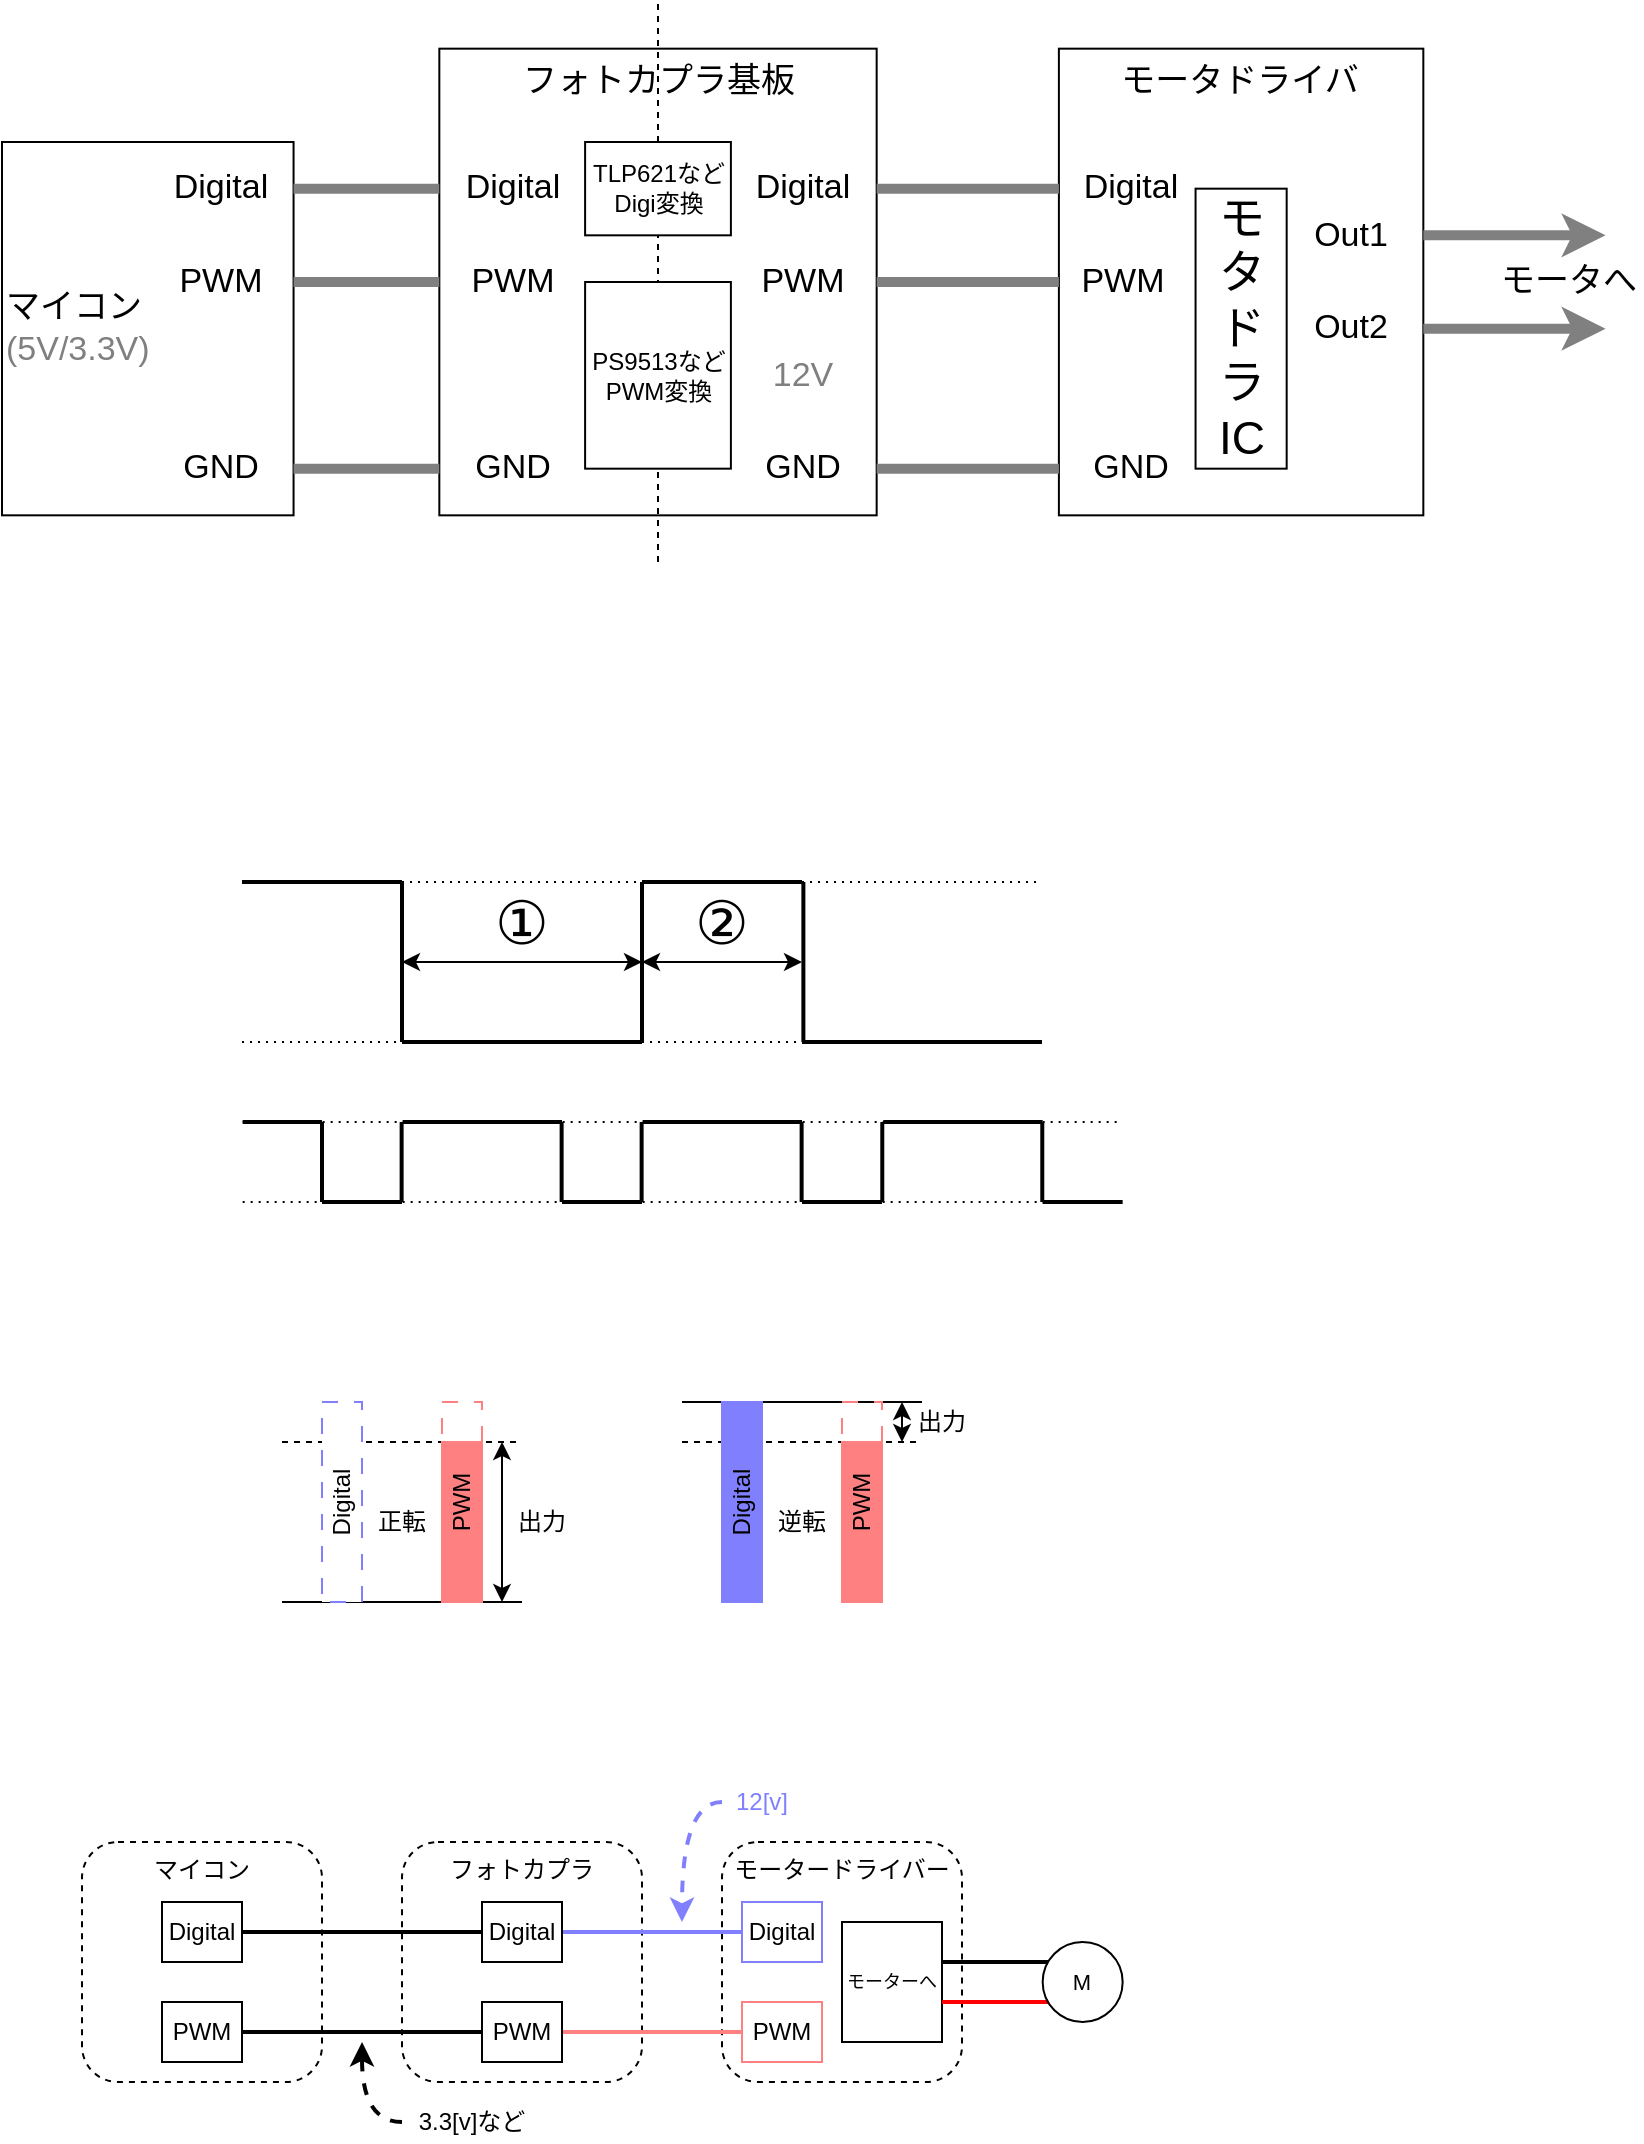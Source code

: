 <mxfile version="26.0.16">
  <diagram name="ページ1" id="sTmpIClQBK5Ccna4ji2d">
    <mxGraphModel dx="478" dy="279" grid="1" gridSize="10" guides="1" tooltips="1" connect="1" arrows="1" fold="1" page="1" pageScale="1" pageWidth="827" pageHeight="1169" math="0" shadow="0">
      <root>
        <mxCell id="0" />
        <mxCell id="1" parent="0" />
        <mxCell id="eF_wNwlVTeieuX5Sr_Mz-48" value="モータードライバー" style="rounded=1;whiteSpace=wrap;html=1;labelPosition=center;verticalLabelPosition=middle;align=center;verticalAlign=top;dashed=1;" vertex="1" parent="1">
          <mxGeometry x="360" y="920" width="120" height="120" as="geometry" />
        </mxCell>
        <mxCell id="eF_wNwlVTeieuX5Sr_Mz-41" value="フォトカプラ" style="rounded=1;whiteSpace=wrap;html=1;labelPosition=center;verticalLabelPosition=middle;align=center;verticalAlign=top;dashed=1;" vertex="1" parent="1">
          <mxGeometry x="200" y="920" width="120" height="120" as="geometry" />
        </mxCell>
        <mxCell id="eF_wNwlVTeieuX5Sr_Mz-36" value="マイコン" style="rounded=1;whiteSpace=wrap;html=1;labelPosition=center;verticalLabelPosition=middle;align=center;verticalAlign=top;dashed=1;" vertex="1" parent="1">
          <mxGeometry x="40" y="920" width="120" height="120" as="geometry" />
        </mxCell>
        <mxCell id="tixOib214v82ENtcrF6C-20" value="" style="endArrow=none;dashed=1;html=1;rounded=0;" parent="1" edge="1">
          <mxGeometry width="50" height="50" relative="1" as="geometry">
            <mxPoint x="340" y="720" as="sourcePoint" />
            <mxPoint x="460" y="720" as="targetPoint" />
          </mxGeometry>
        </mxCell>
        <mxCell id="tixOib214v82ENtcrF6C-21" value="" style="endArrow=none;html=1;rounded=0;" parent="1" edge="1">
          <mxGeometry width="50" height="50" relative="1" as="geometry">
            <mxPoint x="340" y="700" as="sourcePoint" />
            <mxPoint x="460" y="700" as="targetPoint" />
          </mxGeometry>
        </mxCell>
        <mxCell id="XIwQoy5duqAspEs5v4Zn-64" value="" style="endArrow=none;dashed=1;html=1;dashPattern=1 3;strokeWidth=1;rounded=0;" parent="1" edge="1">
          <mxGeometry width="50" height="50" relative="1" as="geometry">
            <mxPoint x="120" y="520" as="sourcePoint" />
            <mxPoint x="520" y="520" as="targetPoint" />
          </mxGeometry>
        </mxCell>
        <mxCell id="XIwQoy5duqAspEs5v4Zn-63" value="" style="endArrow=none;dashed=1;html=1;dashPattern=1 3;strokeWidth=1;rounded=0;" parent="1" edge="1">
          <mxGeometry width="50" height="50" relative="1" as="geometry">
            <mxPoint x="120" y="440" as="sourcePoint" />
            <mxPoint x="520" y="440" as="targetPoint" />
          </mxGeometry>
        </mxCell>
        <mxCell id="XIwQoy5duqAspEs5v4Zn-5" value="フォトカプラ基板" style="rounded=0;whiteSpace=wrap;html=1;verticalAlign=top;fontSize=17;fontColor=#000000;" parent="1" vertex="1">
          <mxGeometry x="218.667" y="23.333" width="218.667" height="233.333" as="geometry" />
        </mxCell>
        <mxCell id="XIwQoy5duqAspEs5v4Zn-32" value="" style="endArrow=none;dashed=1;html=1;rounded=0;textOpacity=50;fontSize=12;" parent="1" edge="1">
          <mxGeometry width="50" height="50" relative="1" as="geometry">
            <mxPoint x="328" y="280" as="sourcePoint" />
            <mxPoint x="328" as="targetPoint" />
          </mxGeometry>
        </mxCell>
        <mxCell id="XIwQoy5duqAspEs5v4Zn-17" value="モータドライバ" style="rounded=0;whiteSpace=wrap;html=1;verticalAlign=top;fontSize=17;fontColor=#000000;" parent="1" vertex="1">
          <mxGeometry x="528.444" y="23.333" width="182.222" height="233.333" as="geometry" />
        </mxCell>
        <mxCell id="XIwQoy5duqAspEs5v4Zn-9" value="PWM" style="text;html=1;align=center;verticalAlign=middle;whiteSpace=wrap;rounded=0;fontSize=17;fontColor=#000000;" parent="1" vertex="1">
          <mxGeometry x="218.667" y="116.667" width="72.889" height="46.667" as="geometry" />
        </mxCell>
        <mxCell id="XIwQoy5duqAspEs5v4Zn-10" value="Digital" style="text;html=1;align=center;verticalAlign=middle;whiteSpace=wrap;rounded=0;fontSize=17;fontColor=#000000;" parent="1" vertex="1">
          <mxGeometry x="218.667" y="70" width="72.889" height="46.667" as="geometry" />
        </mxCell>
        <mxCell id="XIwQoy5duqAspEs5v4Zn-11" value="GND" style="text;html=1;align=center;verticalAlign=middle;whiteSpace=wrap;rounded=0;fontSize=17;fontColor=#000000;" parent="1" vertex="1">
          <mxGeometry x="218.667" y="210" width="72.889" height="46.667" as="geometry" />
        </mxCell>
        <mxCell id="XIwQoy5duqAspEs5v4Zn-12" value="PS9513など&lt;div&gt;PWM変換&lt;/div&gt;" style="rounded=0;whiteSpace=wrap;html=1;fontSize=12;fontColor=#000000;" parent="1" vertex="1">
          <mxGeometry x="291.556" y="140" width="72.889" height="93.333" as="geometry" />
        </mxCell>
        <mxCell id="XIwQoy5duqAspEs5v4Zn-13" value="TLP621など&lt;div&gt;Digi変換&lt;/div&gt;" style="rounded=0;whiteSpace=wrap;html=1;fontSize=12;fontColor=#000000;" parent="1" vertex="1">
          <mxGeometry x="291.556" y="70" width="72.889" height="46.667" as="geometry" />
        </mxCell>
        <mxCell id="XIwQoy5duqAspEs5v4Zn-14" value="PWM" style="text;html=1;align=center;verticalAlign=middle;whiteSpace=wrap;rounded=0;fontSize=17;fontColor=#000000;" parent="1" vertex="1">
          <mxGeometry x="364.444" y="116.667" width="72.889" height="46.667" as="geometry" />
        </mxCell>
        <mxCell id="XIwQoy5duqAspEs5v4Zn-15" value="Digital" style="text;html=1;align=center;verticalAlign=middle;whiteSpace=wrap;rounded=0;fontSize=17;fontColor=#000000;" parent="1" vertex="1">
          <mxGeometry x="364.444" y="70" width="72.889" height="46.667" as="geometry" />
        </mxCell>
        <mxCell id="XIwQoy5duqAspEs5v4Zn-16" value="GND" style="text;html=1;align=center;verticalAlign=middle;whiteSpace=wrap;rounded=0;fontSize=17;fontColor=#000000;" parent="1" vertex="1">
          <mxGeometry x="364.444" y="210" width="72.889" height="46.667" as="geometry" />
        </mxCell>
        <mxCell id="XIwQoy5duqAspEs5v4Zn-20" value="PWM" style="text;html=1;align=center;verticalAlign=middle;whiteSpace=wrap;rounded=0;fontSize=17;fontColor=#000000;" parent="1" vertex="1">
          <mxGeometry x="523.889" y="116.667" width="72.889" height="46.667" as="geometry" />
        </mxCell>
        <mxCell id="XIwQoy5duqAspEs5v4Zn-21" value="Digital" style="text;html=1;align=center;verticalAlign=middle;whiteSpace=wrap;rounded=0;fontSize=17;fontColor=#000000;" parent="1" vertex="1">
          <mxGeometry x="528.444" y="70" width="72.889" height="46.667" as="geometry" />
        </mxCell>
        <mxCell id="XIwQoy5duqAspEs5v4Zn-22" value="GND" style="text;html=1;align=center;verticalAlign=middle;whiteSpace=wrap;rounded=0;fontSize=17;fontColor=#000000;" parent="1" vertex="1">
          <mxGeometry x="528.444" y="210" width="72.889" height="46.667" as="geometry" />
        </mxCell>
        <mxCell id="XIwQoy5duqAspEs5v4Zn-24" value="Out1" style="text;html=1;align=center;verticalAlign=middle;whiteSpace=wrap;rounded=0;fontSize=17;fontColor=#000000;" parent="1" vertex="1">
          <mxGeometry x="637.778" y="93.333" width="72.889" height="46.667" as="geometry" />
        </mxCell>
        <mxCell id="XIwQoy5duqAspEs5v4Zn-25" value="Out2" style="text;html=1;align=center;verticalAlign=middle;whiteSpace=wrap;rounded=0;fontSize=17;fontColor=#000000;" parent="1" vertex="1">
          <mxGeometry x="637.778" y="140" width="72.889" height="46.667" as="geometry" />
        </mxCell>
        <mxCell id="XIwQoy5duqAspEs5v4Zn-1" value="マイコン&lt;div&gt;&lt;font style=&quot;color: rgb(128, 128, 128);&quot;&gt;(5V/3.3V)&lt;/font&gt;&lt;/div&gt;" style="whiteSpace=wrap;html=1;align=left;fontColor=#000000;fontSize=17;" parent="1" vertex="1">
          <mxGeometry y="70" width="145.778" height="186.667" as="geometry" />
        </mxCell>
        <mxCell id="XIwQoy5duqAspEs5v4Zn-2" value="PWM" style="text;html=1;align=center;verticalAlign=middle;whiteSpace=wrap;rounded=0;fontSize=17;fontColor=#000000;" parent="1" vertex="1">
          <mxGeometry x="72.889" y="116.667" width="72.889" height="46.667" as="geometry" />
        </mxCell>
        <mxCell id="XIwQoy5duqAspEs5v4Zn-3" value="Digital" style="text;html=1;align=center;verticalAlign=middle;whiteSpace=wrap;rounded=0;fontSize=17;fontColor=#000000;" parent="1" vertex="1">
          <mxGeometry x="72.889" y="70" width="72.889" height="46.667" as="geometry" />
        </mxCell>
        <mxCell id="XIwQoy5duqAspEs5v4Zn-4" value="GND" style="text;html=1;align=center;verticalAlign=middle;whiteSpace=wrap;rounded=0;fontSize=17;fontColor=#000000;" parent="1" vertex="1">
          <mxGeometry x="72.889" y="210" width="72.889" height="46.667" as="geometry" />
        </mxCell>
        <mxCell id="XIwQoy5duqAspEs5v4Zn-26" value="モタドラIC" style="rounded=0;whiteSpace=wrap;html=1;fontSize=23;textDirection=ltr;horizontal=1;fontColor=#000000;" parent="1" vertex="1">
          <mxGeometry x="596.778" y="93.333" width="45.556" height="140" as="geometry" />
        </mxCell>
        <mxCell id="XIwQoy5duqAspEs5v4Zn-28" value="" style="endArrow=none;html=1;rounded=1;entryX=0;entryY=0.5;entryDx=0;entryDy=0;exitX=1;exitY=0.5;exitDx=0;exitDy=0;fontSize=12;spacing=2;strokeWidth=5;strokeColor=#808080;curved=0;" parent="1" source="XIwQoy5duqAspEs5v4Zn-3" target="XIwQoy5duqAspEs5v4Zn-10" edge="1">
          <mxGeometry width="50" height="50" relative="1" as="geometry">
            <mxPoint x="382.667" y="186.667" as="sourcePoint" />
            <mxPoint x="473.778" y="70" as="targetPoint" />
          </mxGeometry>
        </mxCell>
        <mxCell id="XIwQoy5duqAspEs5v4Zn-29" value="" style="endArrow=none;html=1;rounded=1;entryX=0;entryY=0.5;entryDx=0;entryDy=0;exitX=1;exitY=0.5;exitDx=0;exitDy=0;fontSize=12;spacing=2;strokeWidth=5;strokeColor=#808080;curved=0;" parent="1" source="XIwQoy5duqAspEs5v4Zn-2" target="XIwQoy5duqAspEs5v4Zn-9" edge="1">
          <mxGeometry width="50" height="50" relative="1" as="geometry">
            <mxPoint x="164" y="116.667" as="sourcePoint" />
            <mxPoint x="236.889" y="116.667" as="targetPoint" />
          </mxGeometry>
        </mxCell>
        <mxCell id="XIwQoy5duqAspEs5v4Zn-30" value="" style="endArrow=none;html=1;rounded=1;entryX=0;entryY=0.5;entryDx=0;entryDy=0;exitX=1;exitY=0.5;exitDx=0;exitDy=0;fontSize=12;spacing=2;strokeWidth=5;strokeColor=#808080;curved=0;" parent="1" source="XIwQoy5duqAspEs5v4Zn-4" target="XIwQoy5duqAspEs5v4Zn-11" edge="1">
          <mxGeometry width="50" height="50" relative="1" as="geometry">
            <mxPoint x="127.556" y="326.667" as="sourcePoint" />
            <mxPoint x="200.444" y="326.667" as="targetPoint" />
          </mxGeometry>
        </mxCell>
        <mxCell id="XIwQoy5duqAspEs5v4Zn-34" value="12V" style="text;html=1;align=center;verticalAlign=middle;whiteSpace=wrap;rounded=0;fontSize=17;fontColor=#808080;" parent="1" vertex="1">
          <mxGeometry x="364.444" y="163.333" width="72.889" height="46.667" as="geometry" />
        </mxCell>
        <mxCell id="XIwQoy5duqAspEs5v4Zn-35" value="" style="endArrow=none;html=1;rounded=1;exitX=1;exitY=0.5;exitDx=0;exitDy=0;fontSize=12;spacing=2;strokeWidth=5;strokeColor=#808080;curved=0;" parent="1" source="XIwQoy5duqAspEs5v4Zn-15" target="XIwQoy5duqAspEs5v4Zn-21" edge="1">
          <mxGeometry width="50" height="50" relative="1" as="geometry">
            <mxPoint x="389.956" y="373.333" as="sourcePoint" />
            <mxPoint x="473.778" as="targetPoint" />
          </mxGeometry>
        </mxCell>
        <mxCell id="XIwQoy5duqAspEs5v4Zn-36" value="" style="endArrow=none;html=1;rounded=1;entryX=0;entryY=0.5;entryDx=0;entryDy=0;exitX=1;exitY=0.5;exitDx=0;exitDy=0;fontSize=12;spacing=2;strokeWidth=5;strokeColor=#808080;curved=0;" parent="1" source="XIwQoy5duqAspEs5v4Zn-14" target="XIwQoy5duqAspEs5v4Zn-17" edge="1">
          <mxGeometry width="50" height="50" relative="1" as="geometry">
            <mxPoint x="389.956" y="350" as="sourcePoint" />
            <mxPoint x="462.844" y="350" as="targetPoint" />
          </mxGeometry>
        </mxCell>
        <mxCell id="XIwQoy5duqAspEs5v4Zn-37" value="" style="endArrow=none;html=1;rounded=1;entryX=0;entryY=0.5;entryDx=0;entryDy=0;exitX=1;exitY=0.5;exitDx=0;exitDy=0;fontSize=12;spacing=2;strokeWidth=5;strokeColor=#808080;curved=0;" parent="1" source="XIwQoy5duqAspEs5v4Zn-16" target="XIwQoy5duqAspEs5v4Zn-22" edge="1">
          <mxGeometry width="50" height="50" relative="1" as="geometry">
            <mxPoint x="426.4" y="303.333" as="sourcePoint" />
            <mxPoint x="499.289" y="303.333" as="targetPoint" />
          </mxGeometry>
        </mxCell>
        <mxCell id="XIwQoy5duqAspEs5v4Zn-43" value="" style="endArrow=classic;html=1;rounded=1;exitX=1;exitY=0.5;exitDx=0;exitDy=0;fontSize=12;spacing=2;strokeWidth=5;strokeColor=#808080;curved=0;" parent="1" source="XIwQoy5duqAspEs5v4Zn-24" edge="1">
          <mxGeometry width="50" height="50" relative="1" as="geometry">
            <mxPoint x="765.333" y="186.667" as="sourcePoint" />
            <mxPoint x="801.778" y="116.667" as="targetPoint" />
          </mxGeometry>
        </mxCell>
        <mxCell id="XIwQoy5duqAspEs5v4Zn-44" value="" style="endArrow=classic;html=1;rounded=1;exitX=1;exitY=0.5;exitDx=0;exitDy=0;fontSize=12;spacing=2;strokeWidth=5;strokeColor=#808080;curved=0;" parent="1" source="XIwQoy5duqAspEs5v4Zn-25" edge="1">
          <mxGeometry width="50" height="50" relative="1" as="geometry">
            <mxPoint x="747.111" y="140" as="sourcePoint" />
            <mxPoint x="801.778" y="163.333" as="targetPoint" />
          </mxGeometry>
        </mxCell>
        <mxCell id="XIwQoy5duqAspEs5v4Zn-45" value="モータへ" style="text;html=1;align=center;verticalAlign=middle;whiteSpace=wrap;rounded=0;fontSize=17;" parent="1" vertex="1">
          <mxGeometry x="747.111" y="116.667" width="72.889" height="46.667" as="geometry" />
        </mxCell>
        <mxCell id="XIwQoy5duqAspEs5v4Zn-47" value="" style="endArrow=none;html=1;rounded=0;strokeWidth=2;" parent="1" edge="1">
          <mxGeometry width="50" height="50" relative="1" as="geometry">
            <mxPoint x="120" y="440" as="sourcePoint" />
            <mxPoint x="200" y="440" as="targetPoint" />
          </mxGeometry>
        </mxCell>
        <mxCell id="XIwQoy5duqAspEs5v4Zn-48" value="" style="endArrow=none;html=1;rounded=0;strokeWidth=2;" parent="1" edge="1">
          <mxGeometry width="50" height="50" relative="1" as="geometry">
            <mxPoint x="200" y="520" as="sourcePoint" />
            <mxPoint x="320" y="520" as="targetPoint" />
          </mxGeometry>
        </mxCell>
        <mxCell id="XIwQoy5duqAspEs5v4Zn-49" value="" style="endArrow=none;html=1;rounded=0;strokeWidth=2;" parent="1" edge="1">
          <mxGeometry width="50" height="50" relative="1" as="geometry">
            <mxPoint x="200" y="520" as="sourcePoint" />
            <mxPoint x="200" y="440" as="targetPoint" />
          </mxGeometry>
        </mxCell>
        <mxCell id="XIwQoy5duqAspEs5v4Zn-55" value="" style="endArrow=none;html=1;rounded=0;strokeWidth=2;" parent="1" edge="1">
          <mxGeometry width="50" height="50" relative="1" as="geometry">
            <mxPoint x="320" y="520" as="sourcePoint" />
            <mxPoint x="320" y="440" as="targetPoint" />
          </mxGeometry>
        </mxCell>
        <mxCell id="XIwQoy5duqAspEs5v4Zn-56" value="" style="endArrow=none;html=1;rounded=0;strokeWidth=2;" parent="1" edge="1">
          <mxGeometry width="50" height="50" relative="1" as="geometry">
            <mxPoint x="320" y="440" as="sourcePoint" />
            <mxPoint x="400" y="440" as="targetPoint" />
          </mxGeometry>
        </mxCell>
        <mxCell id="XIwQoy5duqAspEs5v4Zn-57" value="" style="endArrow=none;html=1;rounded=0;strokeWidth=2;" parent="1" edge="1">
          <mxGeometry width="50" height="50" relative="1" as="geometry">
            <mxPoint x="400.69" y="520" as="sourcePoint" />
            <mxPoint x="400.69" y="440" as="targetPoint" />
          </mxGeometry>
        </mxCell>
        <mxCell id="XIwQoy5duqAspEs5v4Zn-58" value="" style="endArrow=none;html=1;rounded=0;strokeWidth=2;" parent="1" edge="1">
          <mxGeometry width="50" height="50" relative="1" as="geometry">
            <mxPoint x="400" y="520" as="sourcePoint" />
            <mxPoint x="520" y="520" as="targetPoint" />
          </mxGeometry>
        </mxCell>
        <mxCell id="XIwQoy5duqAspEs5v4Zn-59" value="" style="endArrow=classic;startArrow=classic;html=1;rounded=0;" parent="1" edge="1">
          <mxGeometry width="50" height="50" relative="1" as="geometry">
            <mxPoint x="200" y="480" as="sourcePoint" />
            <mxPoint x="320" y="480" as="targetPoint" />
          </mxGeometry>
        </mxCell>
        <mxCell id="XIwQoy5duqAspEs5v4Zn-60" value="" style="endArrow=classic;startArrow=classic;html=1;rounded=0;" parent="1" edge="1">
          <mxGeometry width="50" height="50" relative="1" as="geometry">
            <mxPoint x="320" y="480" as="sourcePoint" />
            <mxPoint x="400" y="480" as="targetPoint" />
          </mxGeometry>
        </mxCell>
        <mxCell id="XIwQoy5duqAspEs5v4Zn-61" value="①" style="text;html=1;align=center;verticalAlign=middle;whiteSpace=wrap;rounded=0;fontSize=30;" parent="1" vertex="1">
          <mxGeometry x="240" y="440" width="40" height="40" as="geometry" />
        </mxCell>
        <mxCell id="XIwQoy5duqAspEs5v4Zn-62" value="②" style="text;html=1;align=center;verticalAlign=middle;whiteSpace=wrap;rounded=0;fontSize=30;" parent="1" vertex="1">
          <mxGeometry x="340" y="440" width="40" height="40" as="geometry" />
        </mxCell>
        <mxCell id="tixOib214v82ENtcrF6C-17" value="Digital" style="rounded=0;whiteSpace=wrap;html=1;strokeColor=#8080FF;fillColor=#8080FF;horizontal=0;verticalAlign=middle;" parent="1" vertex="1">
          <mxGeometry x="360" y="700" width="20" height="100" as="geometry" />
        </mxCell>
        <mxCell id="tixOib214v82ENtcrF6C-18" value="PWM" style="rounded=0;whiteSpace=wrap;html=1;strokeColor=#FF8080;fillColor=light-dark(#ff8080, #ededed);horizontal=0;direction=east;fontColor=none;noLabel=1;" parent="1" vertex="1">
          <mxGeometry x="420" y="720" width="20" height="80" as="geometry" />
        </mxCell>
        <mxCell id="tixOib214v82ENtcrF6C-19" value="PWM" style="rounded=0;whiteSpace=wrap;html=1;strokeColor=#FF8080;fillColor=none;horizontal=0;direction=east;dashed=1;dashPattern=8 8;" parent="1" vertex="1">
          <mxGeometry x="420" y="700" width="20" height="100" as="geometry" />
        </mxCell>
        <mxCell id="tixOib214v82ENtcrF6C-22" value="" style="endArrow=classic;startArrow=classic;html=1;rounded=0;" parent="1" edge="1">
          <mxGeometry width="50" height="50" relative="1" as="geometry">
            <mxPoint x="450" y="720" as="sourcePoint" />
            <mxPoint x="450" y="700" as="targetPoint" />
          </mxGeometry>
        </mxCell>
        <mxCell id="tixOib214v82ENtcrF6C-23" value="逆転" style="text;html=1;align=center;verticalAlign=middle;whiteSpace=wrap;rounded=0;" parent="1" vertex="1">
          <mxGeometry x="380" y="750" width="40" height="20" as="geometry" />
        </mxCell>
        <mxCell id="tixOib214v82ENtcrF6C-24" value="出力" style="text;html=1;align=center;verticalAlign=middle;whiteSpace=wrap;rounded=0;" parent="1" vertex="1">
          <mxGeometry x="450" y="700" width="40" height="20" as="geometry" />
        </mxCell>
        <mxCell id="tixOib214v82ENtcrF6C-11" value="" style="endArrow=none;html=1;rounded=0;" parent="1" edge="1">
          <mxGeometry width="50" height="50" relative="1" as="geometry">
            <mxPoint x="140" y="800" as="sourcePoint" />
            <mxPoint x="260" y="800" as="targetPoint" />
          </mxGeometry>
        </mxCell>
        <mxCell id="tixOib214v82ENtcrF6C-10" value="" style="endArrow=none;dashed=1;html=1;rounded=0;" parent="1" edge="1">
          <mxGeometry width="50" height="50" relative="1" as="geometry">
            <mxPoint x="140" y="720" as="sourcePoint" />
            <mxPoint x="260" y="720" as="targetPoint" />
          </mxGeometry>
        </mxCell>
        <mxCell id="tixOib214v82ENtcrF6C-1" value="Digital" style="rounded=0;whiteSpace=wrap;html=1;strokeColor=#8080FF;fillColor=default;horizontal=0;verticalAlign=middle;dashed=1;dashPattern=8 8;" parent="1" vertex="1">
          <mxGeometry x="160" y="700" width="20" height="100" as="geometry" />
        </mxCell>
        <mxCell id="tixOib214v82ENtcrF6C-2" value="PWM" style="rounded=0;whiteSpace=wrap;html=1;strokeColor=#FF8080;fillColor=light-dark(#ff8080, #ededed);horizontal=0;direction=east;fontColor=none;noLabel=1;" parent="1" vertex="1">
          <mxGeometry x="220" y="720" width="20" height="80" as="geometry" />
        </mxCell>
        <mxCell id="tixOib214v82ENtcrF6C-3" value="PWM" style="rounded=0;whiteSpace=wrap;html=1;strokeColor=#FF8080;fillColor=none;horizontal=0;direction=east;dashed=1;dashPattern=8 8;" parent="1" vertex="1">
          <mxGeometry x="220" y="700" width="20" height="100" as="geometry" />
        </mxCell>
        <mxCell id="tixOib214v82ENtcrF6C-12" value="" style="endArrow=classic;startArrow=classic;html=1;rounded=0;" parent="1" edge="1">
          <mxGeometry width="50" height="50" relative="1" as="geometry">
            <mxPoint x="250" y="800" as="sourcePoint" />
            <mxPoint x="250" y="720" as="targetPoint" />
          </mxGeometry>
        </mxCell>
        <mxCell id="tixOib214v82ENtcrF6C-13" value="正転" style="text;html=1;align=center;verticalAlign=middle;whiteSpace=wrap;rounded=0;" parent="1" vertex="1">
          <mxGeometry x="180" y="750" width="40" height="20" as="geometry" />
        </mxCell>
        <mxCell id="tixOib214v82ENtcrF6C-14" value="出力" style="text;html=1;align=center;verticalAlign=middle;whiteSpace=wrap;rounded=0;" parent="1" vertex="1">
          <mxGeometry x="250" y="750" width="40" height="20" as="geometry" />
        </mxCell>
        <mxCell id="eF_wNwlVTeieuX5Sr_Mz-46" style="edgeStyle=orthogonalEdgeStyle;shape=connector;rounded=0;orthogonalLoop=1;jettySize=auto;html=1;exitX=1;exitY=0.5;exitDx=0;exitDy=0;strokeColor=#000000;strokeWidth=2;align=center;verticalAlign=middle;fontFamily=Helvetica;fontSize=11;fontColor=default;labelBackgroundColor=default;startFill=0;endArrow=none;" edge="1" parent="1" source="eF_wNwlVTeieuX5Sr_Mz-37" target="eF_wNwlVTeieuX5Sr_Mz-42">
          <mxGeometry relative="1" as="geometry" />
        </mxCell>
        <mxCell id="eF_wNwlVTeieuX5Sr_Mz-37" value="Digital" style="rounded=0;whiteSpace=wrap;html=1;" vertex="1" parent="1">
          <mxGeometry x="80" y="950" width="40" height="30" as="geometry" />
        </mxCell>
        <mxCell id="eF_wNwlVTeieuX5Sr_Mz-45" style="edgeStyle=orthogonalEdgeStyle;rounded=0;orthogonalLoop=1;jettySize=auto;html=1;exitX=1;exitY=0.5;exitDx=0;exitDy=0;endArrow=none;startFill=0;strokeWidth=2;strokeColor=#000000;" edge="1" parent="1" source="eF_wNwlVTeieuX5Sr_Mz-38" target="eF_wNwlVTeieuX5Sr_Mz-43">
          <mxGeometry relative="1" as="geometry" />
        </mxCell>
        <mxCell id="eF_wNwlVTeieuX5Sr_Mz-38" value="PWM" style="rounded=0;whiteSpace=wrap;html=1;" vertex="1" parent="1">
          <mxGeometry x="80" y="1000" width="40" height="30" as="geometry" />
        </mxCell>
        <mxCell id="eF_wNwlVTeieuX5Sr_Mz-51" style="edgeStyle=orthogonalEdgeStyle;shape=connector;rounded=0;orthogonalLoop=1;jettySize=auto;html=1;exitX=1;exitY=0.5;exitDx=0;exitDy=0;strokeColor=#8080FF;strokeWidth=2;align=center;verticalAlign=middle;fontFamily=Helvetica;fontSize=11;fontColor=default;labelBackgroundColor=default;startFill=0;endArrow=none;" edge="1" parent="1" source="eF_wNwlVTeieuX5Sr_Mz-42" target="eF_wNwlVTeieuX5Sr_Mz-49">
          <mxGeometry relative="1" as="geometry" />
        </mxCell>
        <mxCell id="eF_wNwlVTeieuX5Sr_Mz-42" value="Digital" style="rounded=0;whiteSpace=wrap;html=1;" vertex="1" parent="1">
          <mxGeometry x="240" y="950" width="40" height="30" as="geometry" />
        </mxCell>
        <mxCell id="eF_wNwlVTeieuX5Sr_Mz-52" style="edgeStyle=orthogonalEdgeStyle;shape=connector;rounded=0;orthogonalLoop=1;jettySize=auto;html=1;exitX=1;exitY=0.5;exitDx=0;exitDy=0;strokeColor=#FF8080;strokeWidth=2;align=center;verticalAlign=middle;fontFamily=Helvetica;fontSize=11;fontColor=default;labelBackgroundColor=default;startFill=0;endArrow=none;" edge="1" parent="1" source="eF_wNwlVTeieuX5Sr_Mz-43" target="eF_wNwlVTeieuX5Sr_Mz-50">
          <mxGeometry relative="1" as="geometry" />
        </mxCell>
        <mxCell id="eF_wNwlVTeieuX5Sr_Mz-43" value="PWM" style="rounded=0;whiteSpace=wrap;html=1;" vertex="1" parent="1">
          <mxGeometry x="240" y="1000" width="40" height="30" as="geometry" />
        </mxCell>
        <mxCell id="eF_wNwlVTeieuX5Sr_Mz-49" value="Digital" style="rounded=0;whiteSpace=wrap;html=1;strokeColor=#8080FF;" vertex="1" parent="1">
          <mxGeometry x="370" y="950" width="40" height="30" as="geometry" />
        </mxCell>
        <mxCell id="eF_wNwlVTeieuX5Sr_Mz-50" value="PWM" style="rounded=0;whiteSpace=wrap;html=1;strokeColor=#FF8080;" vertex="1" parent="1">
          <mxGeometry x="370" y="1000" width="40" height="30" as="geometry" />
        </mxCell>
        <mxCell id="eF_wNwlVTeieuX5Sr_Mz-54" value="モーターへ" style="rounded=0;whiteSpace=wrap;html=1;fontFamily=Helvetica;fontSize=9;fontColor=default;labelBackgroundColor=default;" vertex="1" parent="1">
          <mxGeometry x="420" y="960" width="50" height="60" as="geometry" />
        </mxCell>
        <mxCell id="eF_wNwlVTeieuX5Sr_Mz-60" value="" style="endArrow=none;html=1;rounded=0;strokeColor=#FF0000;strokeWidth=2;align=center;verticalAlign=middle;fontFamily=Helvetica;fontSize=11;fontColor=#000000;labelBackgroundColor=default;edgeStyle=orthogonalEdgeStyle;exitX=0.987;exitY=0.34;exitDx=0;exitDy=0;exitPerimeter=0;entryX=0.492;entryY=0.25;entryDx=0;entryDy=0;entryPerimeter=0;" edge="1" parent="1">
          <mxGeometry width="50" height="50" relative="1" as="geometry">
            <mxPoint x="470" y="1000" as="sourcePoint" />
            <mxPoint x="541" y="1000" as="targetPoint" />
          </mxGeometry>
        </mxCell>
        <mxCell id="eF_wNwlVTeieuX5Sr_Mz-61" value="" style="endArrow=none;html=1;rounded=0;strokeColor=#000000;strokeWidth=2;align=center;verticalAlign=middle;fontFamily=Helvetica;fontSize=11;fontColor=default;labelBackgroundColor=default;edgeStyle=orthogonalEdgeStyle;exitX=0.987;exitY=0.34;exitDx=0;exitDy=0;exitPerimeter=0;entryX=0.492;entryY=0.25;entryDx=0;entryDy=0;entryPerimeter=0;" edge="1" parent="1">
          <mxGeometry width="50" height="50" relative="1" as="geometry">
            <mxPoint x="470" y="980" as="sourcePoint" />
            <mxPoint x="541" y="980" as="targetPoint" />
          </mxGeometry>
        </mxCell>
        <mxCell id="eF_wNwlVTeieuX5Sr_Mz-57" value="M" style="ellipse;whiteSpace=wrap;html=1;aspect=fixed;fontFamily=Helvetica;fontSize=11;fontColor=default;labelBackgroundColor=default;" vertex="1" parent="1">
          <mxGeometry x="520.33" y="970" width="40" height="40" as="geometry" />
        </mxCell>
        <mxCell id="eF_wNwlVTeieuX5Sr_Mz-63" value="" style="curved=1;endArrow=classic;html=1;rounded=0;strokeColor=#000000;strokeWidth=2;align=center;verticalAlign=middle;fontFamily=Helvetica;fontSize=11;fontColor=default;labelBackgroundColor=default;edgeStyle=orthogonalEdgeStyle;dashed=1;exitX=0;exitY=0.5;exitDx=0;exitDy=0;" edge="1" parent="1" source="eF_wNwlVTeieuX5Sr_Mz-64">
          <mxGeometry width="50" height="50" relative="1" as="geometry">
            <mxPoint x="200" y="1070" as="sourcePoint" />
            <mxPoint x="180" y="1020" as="targetPoint" />
            <Array as="points">
              <mxPoint x="180" y="1060" />
            </Array>
          </mxGeometry>
        </mxCell>
        <mxCell id="eF_wNwlVTeieuX5Sr_Mz-64" value="3.3[v]など" style="text;html=1;align=center;verticalAlign=middle;whiteSpace=wrap;rounded=0;fontFamily=Helvetica;fontSize=12;fontColor=default;labelBackgroundColor=default;" vertex="1" parent="1">
          <mxGeometry x="200" y="1050" width="70" height="20" as="geometry" />
        </mxCell>
        <mxCell id="eF_wNwlVTeieuX5Sr_Mz-65" value="" style="curved=1;endArrow=classic;html=1;rounded=0;strokeColor=#8080FF;strokeWidth=2;align=center;verticalAlign=middle;fontFamily=Helvetica;fontSize=11;fontColor=#8080FF;labelBackgroundColor=default;edgeStyle=orthogonalEdgeStyle;dashed=1;" edge="1" parent="1">
          <mxGeometry width="50" height="50" relative="1" as="geometry">
            <mxPoint x="360" y="900" as="sourcePoint" />
            <mxPoint x="340" y="960" as="targetPoint" />
            <Array as="points">
              <mxPoint x="340" y="900" />
            </Array>
          </mxGeometry>
        </mxCell>
        <mxCell id="eF_wNwlVTeieuX5Sr_Mz-66" value="12[v]" style="text;html=1;align=center;verticalAlign=middle;whiteSpace=wrap;rounded=0;fontFamily=Helvetica;fontSize=12;fontColor=#8080FF;labelBackgroundColor=default;" vertex="1" parent="1">
          <mxGeometry x="360" y="890" width="40" height="20" as="geometry" />
        </mxCell>
        <mxCell id="eF_wNwlVTeieuX5Sr_Mz-81" value="" style="endArrow=none;dashed=1;html=1;dashPattern=1 3;strokeWidth=1;rounded=0;" edge="1" parent="1">
          <mxGeometry width="50" height="50" relative="1" as="geometry">
            <mxPoint x="120.33" y="600" as="sourcePoint" />
            <mxPoint x="560" y="600" as="targetPoint" />
          </mxGeometry>
        </mxCell>
        <mxCell id="eF_wNwlVTeieuX5Sr_Mz-82" value="" style="endArrow=none;dashed=1;html=1;dashPattern=1 3;strokeWidth=1;rounded=0;" edge="1" parent="1">
          <mxGeometry width="50" height="50" relative="1" as="geometry">
            <mxPoint x="120.33" y="560" as="sourcePoint" />
            <mxPoint x="560" y="560" as="targetPoint" />
          </mxGeometry>
        </mxCell>
        <mxCell id="eF_wNwlVTeieuX5Sr_Mz-83" value="" style="endArrow=none;html=1;rounded=0;strokeWidth=2;" edge="1" parent="1">
          <mxGeometry width="50" height="50" relative="1" as="geometry">
            <mxPoint x="120.33" y="560" as="sourcePoint" />
            <mxPoint x="160" y="560" as="targetPoint" />
          </mxGeometry>
        </mxCell>
        <mxCell id="eF_wNwlVTeieuX5Sr_Mz-84" value="" style="endArrow=none;html=1;rounded=0;strokeWidth=2;" edge="1" parent="1">
          <mxGeometry width="50" height="50" relative="1" as="geometry">
            <mxPoint x="160" y="600" as="sourcePoint" />
            <mxPoint x="200" y="600" as="targetPoint" />
          </mxGeometry>
        </mxCell>
        <mxCell id="eF_wNwlVTeieuX5Sr_Mz-85" value="" style="endArrow=none;html=1;rounded=0;strokeWidth=2;" edge="1" parent="1">
          <mxGeometry width="50" height="50" relative="1" as="geometry">
            <mxPoint x="160" y="600" as="sourcePoint" />
            <mxPoint x="160" y="560" as="targetPoint" />
          </mxGeometry>
        </mxCell>
        <mxCell id="eF_wNwlVTeieuX5Sr_Mz-94" value="" style="endArrow=none;html=1;rounded=0;strokeWidth=2;" edge="1" parent="1">
          <mxGeometry width="50" height="50" relative="1" as="geometry">
            <mxPoint x="280" y="600" as="sourcePoint" />
            <mxPoint x="320" y="600" as="targetPoint" />
          </mxGeometry>
        </mxCell>
        <mxCell id="eF_wNwlVTeieuX5Sr_Mz-95" value="" style="endArrow=none;html=1;rounded=0;strokeWidth=2;" edge="1" parent="1">
          <mxGeometry width="50" height="50" relative="1" as="geometry">
            <mxPoint x="200.33" y="560" as="sourcePoint" />
            <mxPoint x="280" y="560" as="targetPoint" />
          </mxGeometry>
        </mxCell>
        <mxCell id="eF_wNwlVTeieuX5Sr_Mz-96" value="" style="endArrow=none;html=1;rounded=0;strokeWidth=2;" edge="1" parent="1">
          <mxGeometry width="50" height="50" relative="1" as="geometry">
            <mxPoint x="199.81" y="600" as="sourcePoint" />
            <mxPoint x="199.81" y="560" as="targetPoint" />
          </mxGeometry>
        </mxCell>
        <mxCell id="eF_wNwlVTeieuX5Sr_Mz-97" value="" style="endArrow=none;html=1;rounded=0;strokeWidth=2;" edge="1" parent="1">
          <mxGeometry width="50" height="50" relative="1" as="geometry">
            <mxPoint x="279.81" y="600" as="sourcePoint" />
            <mxPoint x="279.81" y="560" as="targetPoint" />
          </mxGeometry>
        </mxCell>
        <mxCell id="eF_wNwlVTeieuX5Sr_Mz-98" value="" style="endArrow=none;html=1;rounded=0;strokeWidth=2;" edge="1" parent="1">
          <mxGeometry width="50" height="50" relative="1" as="geometry">
            <mxPoint x="400" y="600" as="sourcePoint" />
            <mxPoint x="440" y="600" as="targetPoint" />
          </mxGeometry>
        </mxCell>
        <mxCell id="eF_wNwlVTeieuX5Sr_Mz-99" value="" style="endArrow=none;html=1;rounded=0;strokeWidth=2;" edge="1" parent="1">
          <mxGeometry width="50" height="50" relative="1" as="geometry">
            <mxPoint x="320.33" y="560" as="sourcePoint" />
            <mxPoint x="400" y="560" as="targetPoint" />
          </mxGeometry>
        </mxCell>
        <mxCell id="eF_wNwlVTeieuX5Sr_Mz-100" value="" style="endArrow=none;html=1;rounded=0;strokeWidth=2;" edge="1" parent="1">
          <mxGeometry width="50" height="50" relative="1" as="geometry">
            <mxPoint x="319.81" y="600" as="sourcePoint" />
            <mxPoint x="319.81" y="560" as="targetPoint" />
          </mxGeometry>
        </mxCell>
        <mxCell id="eF_wNwlVTeieuX5Sr_Mz-101" value="" style="endArrow=none;html=1;rounded=0;strokeWidth=2;" edge="1" parent="1">
          <mxGeometry width="50" height="50" relative="1" as="geometry">
            <mxPoint x="399.81" y="600" as="sourcePoint" />
            <mxPoint x="399.81" y="560" as="targetPoint" />
          </mxGeometry>
        </mxCell>
        <mxCell id="eF_wNwlVTeieuX5Sr_Mz-102" value="" style="endArrow=none;html=1;rounded=0;strokeWidth=2;" edge="1" parent="1">
          <mxGeometry width="50" height="50" relative="1" as="geometry">
            <mxPoint x="520.33" y="600" as="sourcePoint" />
            <mxPoint x="560.33" y="600" as="targetPoint" />
          </mxGeometry>
        </mxCell>
        <mxCell id="eF_wNwlVTeieuX5Sr_Mz-103" value="" style="endArrow=none;html=1;rounded=0;strokeWidth=2;" edge="1" parent="1">
          <mxGeometry width="50" height="50" relative="1" as="geometry">
            <mxPoint x="440.66" y="560" as="sourcePoint" />
            <mxPoint x="520.33" y="560" as="targetPoint" />
          </mxGeometry>
        </mxCell>
        <mxCell id="eF_wNwlVTeieuX5Sr_Mz-104" value="" style="endArrow=none;html=1;rounded=0;strokeWidth=2;" edge="1" parent="1">
          <mxGeometry width="50" height="50" relative="1" as="geometry">
            <mxPoint x="440.14" y="600" as="sourcePoint" />
            <mxPoint x="440.14" y="560" as="targetPoint" />
          </mxGeometry>
        </mxCell>
        <mxCell id="eF_wNwlVTeieuX5Sr_Mz-105" value="" style="endArrow=none;html=1;rounded=0;strokeWidth=2;" edge="1" parent="1">
          <mxGeometry width="50" height="50" relative="1" as="geometry">
            <mxPoint x="520.14" y="600" as="sourcePoint" />
            <mxPoint x="520.14" y="560" as="targetPoint" />
          </mxGeometry>
        </mxCell>
      </root>
    </mxGraphModel>
  </diagram>
</mxfile>

